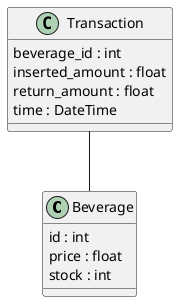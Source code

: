 @startuml Vending Machine

class Beverage {
    id : int
    price : float
    stock : int
}

class Transaction {
    beverage_id : int
    inserted_amount : float
    return_amount : float
    time : DateTime
}

Transaction -- Beverage

@enduml
